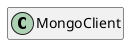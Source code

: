 @startuml
set namespaceSeparator \\
hide members
hide << alias >> circle

class MongoClient
@enduml

